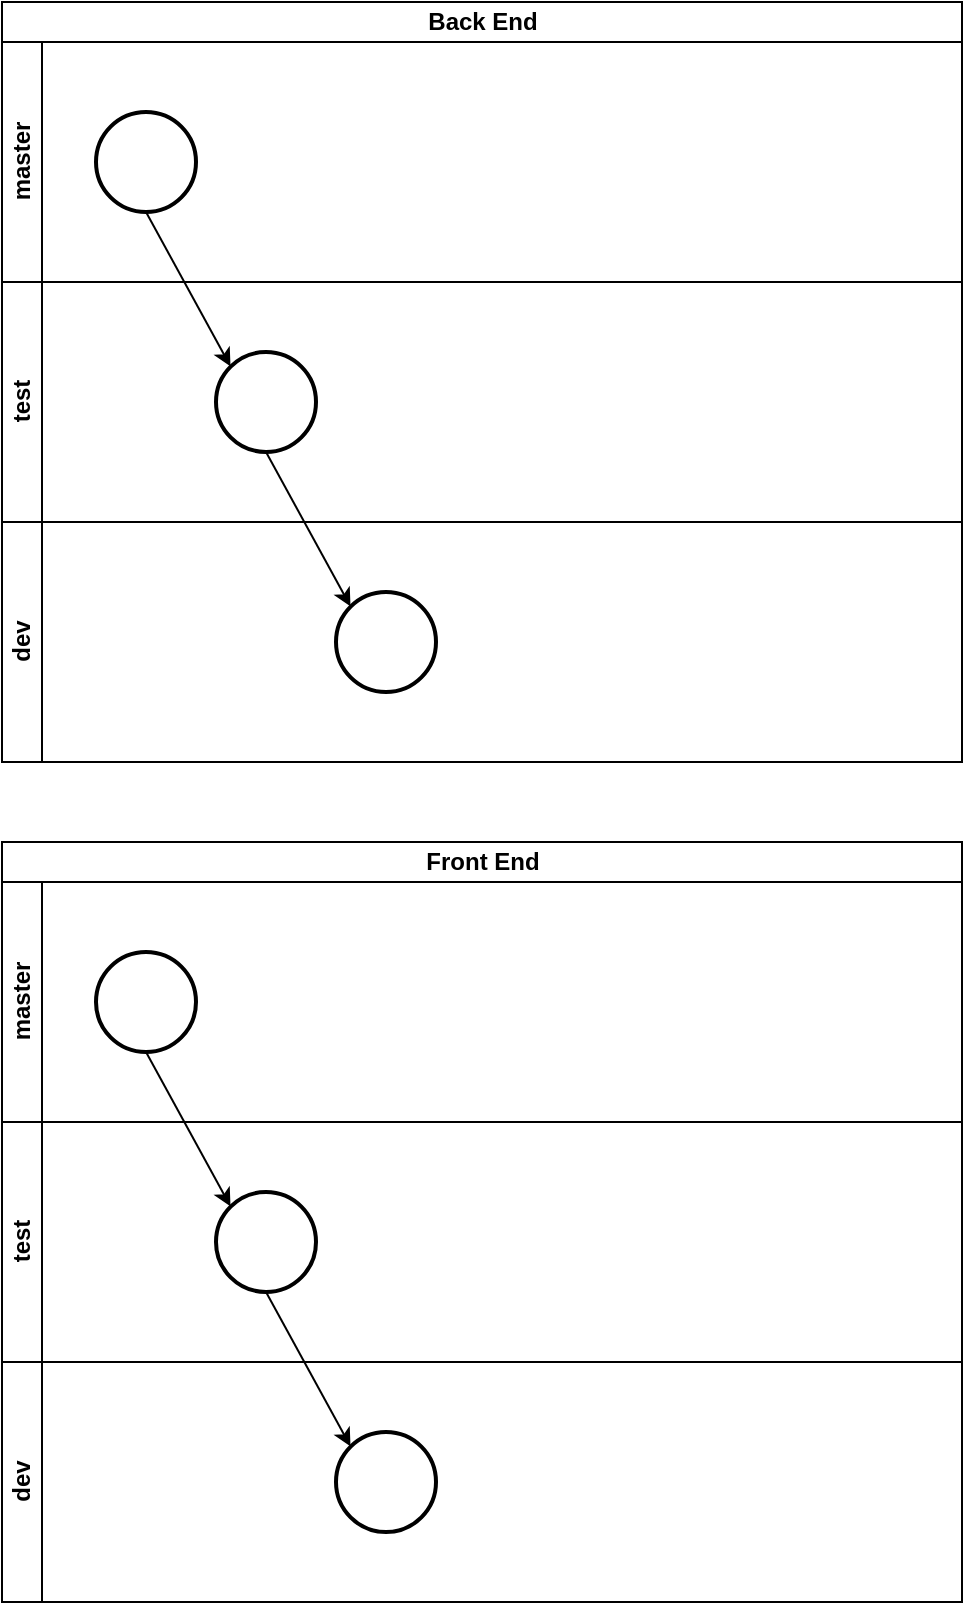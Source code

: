 <mxfile version="14.4.3" type="device"><diagram name="Page-1" id="f1b7ffb7-ca1e-a977-7cf5-a751b3c06c05"><mxGraphModel dx="1326" dy="806" grid="1" gridSize="10" guides="1" tooltips="1" connect="1" arrows="1" fold="1" page="1" pageScale="1" pageWidth="826" pageHeight="1169" background="#ffffff" math="0" shadow="0"><root><mxCell id="0"/><mxCell id="1" parent="0"/><mxCell id="31rcPwroXljgoRucSqEL-1" value="Back End" style="swimlane;html=1;childLayout=stackLayout;resizeParent=1;resizeParentMax=0;horizontal=1;startSize=20;horizontalStack=0;" vertex="1" parent="1"><mxGeometry x="173" y="40" width="480" height="380" as="geometry"><mxRectangle x="173" y="40" width="90" height="20" as="alternateBounds"/></mxGeometry></mxCell><mxCell id="31rcPwroXljgoRucSqEL-2" value="master" style="swimlane;html=1;startSize=20;horizontal=0;" vertex="1" parent="31rcPwroXljgoRucSqEL-1"><mxGeometry y="20" width="480" height="120" as="geometry"/></mxCell><mxCell id="31rcPwroXljgoRucSqEL-10" value="" style="strokeWidth=2;html=1;shape=mxgraph.flowchart.start_2;whiteSpace=wrap;" vertex="1" parent="31rcPwroXljgoRucSqEL-2"><mxGeometry x="47" y="35" width="50" height="50" as="geometry"/></mxCell><mxCell id="31rcPwroXljgoRucSqEL-3" value="test" style="swimlane;html=1;startSize=20;horizontal=0;" vertex="1" parent="31rcPwroXljgoRucSqEL-1"><mxGeometry y="140" width="480" height="120" as="geometry"/></mxCell><mxCell id="31rcPwroXljgoRucSqEL-11" value="" style="strokeWidth=2;html=1;shape=mxgraph.flowchart.start_2;whiteSpace=wrap;" vertex="1" parent="31rcPwroXljgoRucSqEL-3"><mxGeometry x="107" y="35" width="50" height="50" as="geometry"/></mxCell><mxCell id="31rcPwroXljgoRucSqEL-4" value="dev" style="swimlane;html=1;startSize=20;horizontal=0;" vertex="1" parent="31rcPwroXljgoRucSqEL-1"><mxGeometry y="260" width="480" height="120" as="geometry"/></mxCell><mxCell id="31rcPwroXljgoRucSqEL-12" value="" style="strokeWidth=2;html=1;shape=mxgraph.flowchart.start_2;whiteSpace=wrap;" vertex="1" parent="31rcPwroXljgoRucSqEL-4"><mxGeometry x="167" y="35" width="50" height="50" as="geometry"/></mxCell><mxCell id="31rcPwroXljgoRucSqEL-16" value="" style="endArrow=classic;html=1;exitX=0.5;exitY=1;exitDx=0;exitDy=0;exitPerimeter=0;entryX=0.145;entryY=0.145;entryDx=0;entryDy=0;entryPerimeter=0;" edge="1" parent="31rcPwroXljgoRucSqEL-1" source="31rcPwroXljgoRucSqEL-10" target="31rcPwroXljgoRucSqEL-11"><mxGeometry width="50" height="50" relative="1" as="geometry"><mxPoint x="217" y="400" as="sourcePoint"/><mxPoint x="267" y="350" as="targetPoint"/></mxGeometry></mxCell><mxCell id="31rcPwroXljgoRucSqEL-18" value="" style="endArrow=classic;html=1;exitX=0.5;exitY=1;exitDx=0;exitDy=0;exitPerimeter=0;entryX=0.145;entryY=0.145;entryDx=0;entryDy=0;entryPerimeter=0;" edge="1" parent="31rcPwroXljgoRucSqEL-1" source="31rcPwroXljgoRucSqEL-11" target="31rcPwroXljgoRucSqEL-12"><mxGeometry width="50" height="50" relative="1" as="geometry"><mxPoint x="99.75" y="107.75" as="sourcePoint"/><mxPoint x="142" y="185" as="targetPoint"/></mxGeometry></mxCell><mxCell id="31rcPwroXljgoRucSqEL-6" value="Front End" style="swimlane;html=1;childLayout=stackLayout;resizeParent=1;resizeParentMax=0;horizontal=1;startSize=20;horizontalStack=0;" vertex="1" parent="1"><mxGeometry x="173" y="460" width="480" height="380" as="geometry"/></mxCell><mxCell id="31rcPwroXljgoRucSqEL-7" value="master" style="swimlane;html=1;startSize=20;horizontal=0;" vertex="1" parent="31rcPwroXljgoRucSqEL-6"><mxGeometry y="20" width="480" height="120" as="geometry"/></mxCell><mxCell id="31rcPwroXljgoRucSqEL-13" value="" style="strokeWidth=2;html=1;shape=mxgraph.flowchart.start_2;whiteSpace=wrap;" vertex="1" parent="31rcPwroXljgoRucSqEL-7"><mxGeometry x="47" y="35" width="50" height="50" as="geometry"/></mxCell><mxCell id="31rcPwroXljgoRucSqEL-8" value="test" style="swimlane;html=1;startSize=20;horizontal=0;" vertex="1" parent="31rcPwroXljgoRucSqEL-6"><mxGeometry y="140" width="480" height="120" as="geometry"/></mxCell><mxCell id="31rcPwroXljgoRucSqEL-14" value="" style="strokeWidth=2;html=1;shape=mxgraph.flowchart.start_2;whiteSpace=wrap;" vertex="1" parent="31rcPwroXljgoRucSqEL-8"><mxGeometry x="107" y="35" width="50" height="50" as="geometry"/></mxCell><mxCell id="31rcPwroXljgoRucSqEL-9" value="dev" style="swimlane;html=1;startSize=20;horizontal=0;" vertex="1" parent="31rcPwroXljgoRucSqEL-6"><mxGeometry y="260" width="480" height="120" as="geometry"/></mxCell><mxCell id="31rcPwroXljgoRucSqEL-15" value="" style="strokeWidth=2;html=1;shape=mxgraph.flowchart.start_2;whiteSpace=wrap;" vertex="1" parent="31rcPwroXljgoRucSqEL-9"><mxGeometry x="167" y="35" width="50" height="50" as="geometry"/></mxCell><mxCell id="31rcPwroXljgoRucSqEL-19" value="" style="endArrow=classic;html=1;exitX=0.5;exitY=1;exitDx=0;exitDy=0;exitPerimeter=0;entryX=0.145;entryY=0.145;entryDx=0;entryDy=0;entryPerimeter=0;" edge="1" parent="31rcPwroXljgoRucSqEL-6" source="31rcPwroXljgoRucSqEL-13" target="31rcPwroXljgoRucSqEL-14"><mxGeometry width="50" height="50" relative="1" as="geometry"><mxPoint x="142" y="-185" as="sourcePoint"/><mxPoint x="184.25" y="-107.75" as="targetPoint"/></mxGeometry></mxCell><mxCell id="31rcPwroXljgoRucSqEL-20" value="" style="endArrow=classic;html=1;exitX=0.5;exitY=1;exitDx=0;exitDy=0;exitPerimeter=0;entryX=0.145;entryY=0.145;entryDx=0;entryDy=0;entryPerimeter=0;" edge="1" parent="31rcPwroXljgoRucSqEL-6" source="31rcPwroXljgoRucSqEL-14" target="31rcPwroXljgoRucSqEL-15"><mxGeometry width="50" height="50" relative="1" as="geometry"><mxPoint x="152" y="-175" as="sourcePoint"/><mxPoint x="194.25" y="-97.75" as="targetPoint"/></mxGeometry></mxCell></root></mxGraphModel></diagram></mxfile>